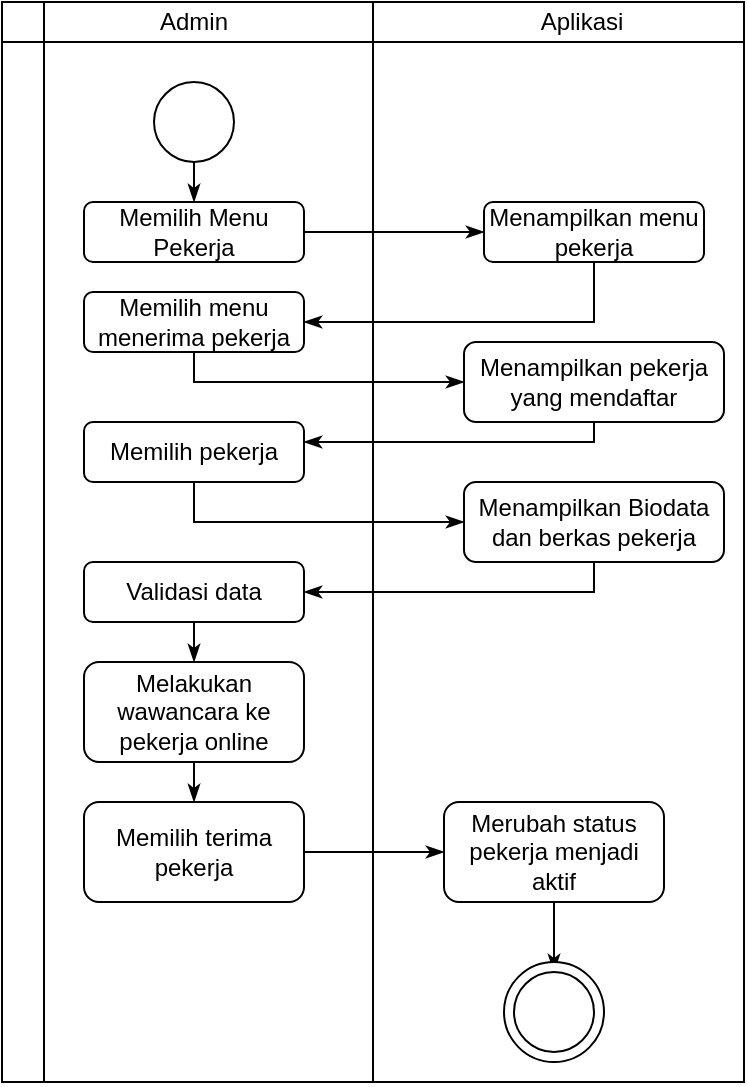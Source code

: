 <mxfile version="15.7.0" type="device" pages="5"><diagram id="MLiMgfm880Tlqy5ejieo" name="ADMINmenerimaPekerja"><mxGraphModel dx="868" dy="450" grid="1" gridSize="10" guides="1" tooltips="1" connect="1" arrows="1" fold="1" page="1" pageScale="1" pageWidth="827" pageHeight="1169" math="0" shadow="0"><root><mxCell id="0"/><mxCell id="1" parent="0"/><mxCell id="MFAeqo5GLtaGY6fpY-0F-1" value="" style="shape=internalStorage;whiteSpace=wrap;html=1;backgroundOutline=1;dx=21;dy=20;" vertex="1" parent="1"><mxGeometry x="149" y="90" width="371" height="540" as="geometry"/></mxCell><mxCell id="MFAeqo5GLtaGY6fpY-0F-2" value="" style="endArrow=none;html=1;rounded=0;entryX=0.5;entryY=0;entryDx=0;entryDy=0;exitX=0.5;exitY=1;exitDx=0;exitDy=0;" edge="1" parent="1" source="MFAeqo5GLtaGY6fpY-0F-1" target="MFAeqo5GLtaGY6fpY-0F-1"><mxGeometry width="50" height="50" relative="1" as="geometry"><mxPoint x="390" y="130" as="sourcePoint"/><mxPoint x="440" y="80" as="targetPoint"/></mxGeometry></mxCell><mxCell id="MFAeqo5GLtaGY6fpY-0F-3" value="Admin" style="text;html=1;strokeColor=none;fillColor=none;align=center;verticalAlign=middle;whiteSpace=wrap;rounded=0;" vertex="1" parent="1"><mxGeometry x="220" y="90" width="50" height="20" as="geometry"/></mxCell><mxCell id="MFAeqo5GLtaGY6fpY-0F-4" value="Aplikasi" style="text;html=1;strokeColor=none;fillColor=none;align=center;verticalAlign=middle;whiteSpace=wrap;rounded=0;" vertex="1" parent="1"><mxGeometry x="414" y="90" width="50" height="20" as="geometry"/></mxCell><mxCell id="MFAeqo5GLtaGY6fpY-0F-7" value="" style="rounded=0;orthogonalLoop=1;jettySize=auto;html=1;strokeColor=none;" edge="1" parent="1" source="MFAeqo5GLtaGY6fpY-0F-5" target="MFAeqo5GLtaGY6fpY-0F-6"><mxGeometry relative="1" as="geometry"/></mxCell><mxCell id="MFAeqo5GLtaGY6fpY-0F-8" value="" style="edgeStyle=none;orthogonalLoop=1;jettySize=auto;html=1;curved=1;endArrow=classicThin;endFill=1;" edge="1" parent="1" source="MFAeqo5GLtaGY6fpY-0F-5" target="MFAeqo5GLtaGY6fpY-0F-6"><mxGeometry relative="1" as="geometry"/></mxCell><mxCell id="MFAeqo5GLtaGY6fpY-0F-5" value="" style="ellipse;whiteSpace=wrap;html=1;aspect=fixed;" vertex="1" parent="1"><mxGeometry x="225" y="130" width="40" height="40" as="geometry"/></mxCell><mxCell id="MFAeqo5GLtaGY6fpY-0F-10" style="edgeStyle=none;curved=1;orthogonalLoop=1;jettySize=auto;html=1;endArrow=classicThin;endFill=1;" edge="1" parent="1" source="MFAeqo5GLtaGY6fpY-0F-6" target="MFAeqo5GLtaGY6fpY-0F-9"><mxGeometry relative="1" as="geometry"/></mxCell><mxCell id="MFAeqo5GLtaGY6fpY-0F-6" value="Memilih Menu Pekerja" style="rounded=1;whiteSpace=wrap;html=1;" vertex="1" parent="1"><mxGeometry x="190" y="190" width="110" height="30" as="geometry"/></mxCell><mxCell id="MFAeqo5GLtaGY6fpY-0F-16" value="" style="edgeStyle=elbowEdgeStyle;rounded=0;orthogonalLoop=1;jettySize=auto;html=1;endArrow=classicThin;endFill=1;entryX=1;entryY=0.5;entryDx=0;entryDy=0;" edge="1" parent="1" source="MFAeqo5GLtaGY6fpY-0F-9" target="MFAeqo5GLtaGY6fpY-0F-11"><mxGeometry relative="1" as="geometry"><Array as="points"><mxPoint x="445" y="240"/><mxPoint x="445" y="240"/><mxPoint x="445" y="250"/></Array></mxGeometry></mxCell><mxCell id="MFAeqo5GLtaGY6fpY-0F-9" value="Menampilkan menu pekerja" style="rounded=1;whiteSpace=wrap;html=1;" vertex="1" parent="1"><mxGeometry x="390" y="190" width="110" height="30" as="geometry"/></mxCell><mxCell id="MFAeqo5GLtaGY6fpY-0F-17" style="edgeStyle=elbowEdgeStyle;rounded=0;orthogonalLoop=1;jettySize=auto;html=1;entryX=0;entryY=0.5;entryDx=0;entryDy=0;endArrow=classicThin;endFill=1;" edge="1" parent="1" source="MFAeqo5GLtaGY6fpY-0F-11" target="MFAeqo5GLtaGY6fpY-0F-12"><mxGeometry relative="1" as="geometry"><Array as="points"><mxPoint x="245" y="285"/></Array></mxGeometry></mxCell><mxCell id="MFAeqo5GLtaGY6fpY-0F-11" value="Memilih menu menerima pekerja" style="rounded=1;whiteSpace=wrap;html=1;" vertex="1" parent="1"><mxGeometry x="190" y="235" width="110" height="30" as="geometry"/></mxCell><mxCell id="MFAeqo5GLtaGY6fpY-0F-20" style="edgeStyle=elbowEdgeStyle;rounded=0;orthogonalLoop=1;jettySize=auto;html=1;endArrow=classicThin;endFill=1;" edge="1" parent="1" source="MFAeqo5GLtaGY6fpY-0F-12" target="MFAeqo5GLtaGY6fpY-0F-18"><mxGeometry relative="1" as="geometry"><Array as="points"><mxPoint x="445" y="310"/></Array></mxGeometry></mxCell><mxCell id="MFAeqo5GLtaGY6fpY-0F-12" value="Menampilkan pekerja yang mendaftar" style="rounded=1;whiteSpace=wrap;html=1;" vertex="1" parent="1"><mxGeometry x="380" y="260" width="130" height="40" as="geometry"/></mxCell><mxCell id="MFAeqo5GLtaGY6fpY-0F-21" style="edgeStyle=elbowEdgeStyle;rounded=0;orthogonalLoop=1;jettySize=auto;html=1;entryX=0;entryY=0.5;entryDx=0;entryDy=0;endArrow=classicThin;endFill=1;" edge="1" parent="1" source="MFAeqo5GLtaGY6fpY-0F-18" target="MFAeqo5GLtaGY6fpY-0F-19"><mxGeometry relative="1" as="geometry"><Array as="points"><mxPoint x="245" y="345"/></Array></mxGeometry></mxCell><mxCell id="MFAeqo5GLtaGY6fpY-0F-18" value="Memilih pekerja" style="rounded=1;whiteSpace=wrap;html=1;" vertex="1" parent="1"><mxGeometry x="190" y="300" width="110" height="30" as="geometry"/></mxCell><mxCell id="MFAeqo5GLtaGY6fpY-0F-23" style="edgeStyle=elbowEdgeStyle;rounded=0;orthogonalLoop=1;jettySize=auto;html=1;entryX=1;entryY=0.5;entryDx=0;entryDy=0;endArrow=classicThin;endFill=1;" edge="1" parent="1" source="MFAeqo5GLtaGY6fpY-0F-19" target="MFAeqo5GLtaGY6fpY-0F-22"><mxGeometry relative="1" as="geometry"><Array as="points"><mxPoint x="445" y="385"/></Array></mxGeometry></mxCell><mxCell id="MFAeqo5GLtaGY6fpY-0F-19" value="Menampilkan Biodata dan berkas pekerja" style="rounded=1;whiteSpace=wrap;html=1;" vertex="1" parent="1"><mxGeometry x="380" y="330" width="130" height="40" as="geometry"/></mxCell><mxCell id="MFAeqo5GLtaGY6fpY-0F-25" style="edgeStyle=elbowEdgeStyle;rounded=0;orthogonalLoop=1;jettySize=auto;html=1;endArrow=classicThin;endFill=1;" edge="1" parent="1" source="MFAeqo5GLtaGY6fpY-0F-22" target="MFAeqo5GLtaGY6fpY-0F-24"><mxGeometry relative="1" as="geometry"/></mxCell><mxCell id="MFAeqo5GLtaGY6fpY-0F-22" value="Validasi data" style="rounded=1;whiteSpace=wrap;html=1;" vertex="1" parent="1"><mxGeometry x="190" y="370" width="110" height="30" as="geometry"/></mxCell><mxCell id="MFAeqo5GLtaGY6fpY-0F-28" value="" style="edgeStyle=elbowEdgeStyle;rounded=0;orthogonalLoop=1;jettySize=auto;html=1;endArrow=classicThin;endFill=1;" edge="1" parent="1" source="MFAeqo5GLtaGY6fpY-0F-24" target="MFAeqo5GLtaGY6fpY-0F-26"><mxGeometry relative="1" as="geometry"/></mxCell><mxCell id="MFAeqo5GLtaGY6fpY-0F-24" value="Melakukan wawancara ke pekerja online" style="rounded=1;whiteSpace=wrap;html=1;" vertex="1" parent="1"><mxGeometry x="190" y="420" width="110" height="50" as="geometry"/></mxCell><mxCell id="MFAeqo5GLtaGY6fpY-0F-30" style="edgeStyle=elbowEdgeStyle;rounded=0;orthogonalLoop=1;jettySize=auto;html=1;endArrow=classicThin;endFill=1;" edge="1" parent="1" source="MFAeqo5GLtaGY6fpY-0F-26" target="MFAeqo5GLtaGY6fpY-0F-29"><mxGeometry relative="1" as="geometry"/></mxCell><mxCell id="MFAeqo5GLtaGY6fpY-0F-26" value="Memilih terima pekerja" style="rounded=1;whiteSpace=wrap;html=1;" vertex="1" parent="1"><mxGeometry x="190" y="490" width="110" height="50" as="geometry"/></mxCell><mxCell id="MFAeqo5GLtaGY6fpY-0F-34" style="edgeStyle=elbowEdgeStyle;rounded=0;orthogonalLoop=1;jettySize=auto;html=1;endArrow=classicThin;endFill=1;" edge="1" parent="1" source="MFAeqo5GLtaGY6fpY-0F-29" target="MFAeqo5GLtaGY6fpY-0F-32"><mxGeometry relative="1" as="geometry"/></mxCell><mxCell id="MFAeqo5GLtaGY6fpY-0F-29" value="Merubah status pekerja menjadi aktif" style="rounded=1;whiteSpace=wrap;html=1;" vertex="1" parent="1"><mxGeometry x="370" y="490" width="110" height="50" as="geometry"/></mxCell><mxCell id="_48RZtLCWh1LndzckYGE-1" value="" style="group" vertex="1" connectable="0" parent="1"><mxGeometry x="400" y="570" width="50" height="50" as="geometry"/></mxCell><mxCell id="MFAeqo5GLtaGY6fpY-0F-33" value="" style="ellipse;whiteSpace=wrap;html=1;aspect=fixed;" vertex="1" parent="_48RZtLCWh1LndzckYGE-1"><mxGeometry width="50" height="50" as="geometry"/></mxCell><mxCell id="MFAeqo5GLtaGY6fpY-0F-32" value="" style="ellipse;whiteSpace=wrap;html=1;aspect=fixed;" vertex="1" parent="_48RZtLCWh1LndzckYGE-1"><mxGeometry x="5" y="5" width="40" height="40" as="geometry"/></mxCell></root></mxGraphModel></diagram><diagram id="rIVfaF2A8D2HPfKBbcVH" name="PEKERJAmenerimaPesanan"><mxGraphModel dx="868" dy="450" grid="1" gridSize="10" guides="1" tooltips="1" connect="1" arrows="1" fold="1" page="1" pageScale="1" pageWidth="827" pageHeight="1169" math="0" shadow="0"><root><mxCell id="IfE-lBjds5gnpS96DKfe-0"/><mxCell id="IfE-lBjds5gnpS96DKfe-1" parent="IfE-lBjds5gnpS96DKfe-0"/><mxCell id="j92RSQ_ZEB2Ti4NJvODQ-0" value="" style="shape=internalStorage;whiteSpace=wrap;html=1;backgroundOutline=1;" vertex="1" parent="IfE-lBjds5gnpS96DKfe-1"><mxGeometry x="150" y="150" width="480" height="860" as="geometry"/></mxCell><mxCell id="j92RSQ_ZEB2Ti4NJvODQ-1" value="" style="endArrow=none;html=1;rounded=0;entryX=0.5;entryY=0;entryDx=0;entryDy=0;exitX=0.5;exitY=1;exitDx=0;exitDy=0;" edge="1" parent="IfE-lBjds5gnpS96DKfe-1" source="j92RSQ_ZEB2Ti4NJvODQ-0" target="j92RSQ_ZEB2Ti4NJvODQ-0"><mxGeometry width="50" height="50" relative="1" as="geometry"><mxPoint x="389" y="690" as="sourcePoint"/><mxPoint x="350" y="220" as="targetPoint"/></mxGeometry></mxCell><mxCell id="j92RSQ_ZEB2Ti4NJvODQ-2" style="edgeStyle=elbowEdgeStyle;rounded=0;orthogonalLoop=1;jettySize=auto;html=1;entryX=0.5;entryY=0;entryDx=0;entryDy=0;endArrow=classicThin;endFill=1;" edge="1" parent="IfE-lBjds5gnpS96DKfe-1" source="j92RSQ_ZEB2Ti4NJvODQ-0" target="j92RSQ_ZEB2Ti4NJvODQ-0"><mxGeometry relative="1" as="geometry"/></mxCell><mxCell id="j92RSQ_ZEB2Ti4NJvODQ-3" value="Pekerja" style="text;html=1;strokeColor=none;fillColor=none;align=center;verticalAlign=middle;whiteSpace=wrap;rounded=0;" vertex="1" parent="IfE-lBjds5gnpS96DKfe-1"><mxGeometry x="240" y="140" width="70" height="40" as="geometry"/></mxCell><mxCell id="j92RSQ_ZEB2Ti4NJvODQ-4" value="Aplikasi" style="text;html=1;strokeColor=none;fillColor=none;align=center;verticalAlign=middle;whiteSpace=wrap;rounded=0;" vertex="1" parent="IfE-lBjds5gnpS96DKfe-1"><mxGeometry x="480" y="140" width="70" height="40" as="geometry"/></mxCell><mxCell id="j92RSQ_ZEB2Ti4NJvODQ-7" value="" style="edgeStyle=elbowEdgeStyle;rounded=0;orthogonalLoop=1;jettySize=auto;html=1;endArrow=classicThin;endFill=1;" edge="1" parent="IfE-lBjds5gnpS96DKfe-1" source="j92RSQ_ZEB2Ti4NJvODQ-5" target="j92RSQ_ZEB2Ti4NJvODQ-6"><mxGeometry relative="1" as="geometry"/></mxCell><mxCell id="j92RSQ_ZEB2Ti4NJvODQ-5" value="" style="ellipse;whiteSpace=wrap;html=1;aspect=fixed;" vertex="1" parent="IfE-lBjds5gnpS96DKfe-1"><mxGeometry x="250" y="190" width="50" height="50" as="geometry"/></mxCell><mxCell id="j92RSQ_ZEB2Ti4NJvODQ-9" style="edgeStyle=elbowEdgeStyle;rounded=0;orthogonalLoop=1;jettySize=auto;html=1;endArrow=classicThin;endFill=1;" edge="1" parent="IfE-lBjds5gnpS96DKfe-1" source="j92RSQ_ZEB2Ti4NJvODQ-6" target="j92RSQ_ZEB2Ti4NJvODQ-8"><mxGeometry relative="1" as="geometry"/></mxCell><mxCell id="j92RSQ_ZEB2Ti4NJvODQ-6" value="Login" style="rounded=1;whiteSpace=wrap;html=1;" vertex="1" parent="IfE-lBjds5gnpS96DKfe-1"><mxGeometry x="217.5" y="260" width="115" height="40" as="geometry"/></mxCell><mxCell id="j92RSQ_ZEB2Ti4NJvODQ-20" style="edgeStyle=elbowEdgeStyle;rounded=0;orthogonalLoop=1;jettySize=auto;html=1;entryX=1;entryY=0.25;entryDx=0;entryDy=0;endArrow=classicThin;endFill=1;" edge="1" parent="IfE-lBjds5gnpS96DKfe-1" source="j92RSQ_ZEB2Ti4NJvODQ-8" target="j92RSQ_ZEB2Ti4NJvODQ-10"><mxGeometry relative="1" as="geometry"><Array as="points"><mxPoint x="515" y="320"/></Array></mxGeometry></mxCell><mxCell id="j92RSQ_ZEB2Ti4NJvODQ-8" value="Halaman Utama Pekerja" style="rounded=1;whiteSpace=wrap;html=1;" vertex="1" parent="IfE-lBjds5gnpS96DKfe-1"><mxGeometry x="457.5" y="260" width="115" height="40" as="geometry"/></mxCell><mxCell id="j92RSQ_ZEB2Ti4NJvODQ-12" style="edgeStyle=elbowEdgeStyle;rounded=0;orthogonalLoop=1;jettySize=auto;html=1;endArrow=classicThin;endFill=1;" edge="1" parent="IfE-lBjds5gnpS96DKfe-1" source="j92RSQ_ZEB2Ti4NJvODQ-10" target="j92RSQ_ZEB2Ti4NJvODQ-11"><mxGeometry relative="1" as="geometry"><Array as="points"><mxPoint x="360" y="340"/></Array></mxGeometry></mxCell><mxCell id="j92RSQ_ZEB2Ti4NJvODQ-10" value="Memilih Menu Transaksi" style="rounded=1;whiteSpace=wrap;html=1;" vertex="1" parent="IfE-lBjds5gnpS96DKfe-1"><mxGeometry x="217.5" y="310" width="115" height="40" as="geometry"/></mxCell><mxCell id="j92RSQ_ZEB2Ti4NJvODQ-19" style="edgeStyle=elbowEdgeStyle;rounded=0;orthogonalLoop=1;jettySize=auto;html=1;entryX=1;entryY=0.25;entryDx=0;entryDy=0;endArrow=classicThin;endFill=1;" edge="1" parent="IfE-lBjds5gnpS96DKfe-1" source="j92RSQ_ZEB2Ti4NJvODQ-11" target="j92RSQ_ZEB2Ti4NJvODQ-13"><mxGeometry relative="1" as="geometry"><Array as="points"><mxPoint x="510" y="390"/><mxPoint x="510" y="380"/></Array></mxGeometry></mxCell><mxCell id="j92RSQ_ZEB2Ti4NJvODQ-11" value="Menampilkan Daftar menu transaksi" style="rounded=1;whiteSpace=wrap;html=1;" vertex="1" parent="IfE-lBjds5gnpS96DKfe-1"><mxGeometry x="452.75" y="330" width="115" height="40" as="geometry"/></mxCell><mxCell id="j92RSQ_ZEB2Ti4NJvODQ-21" style="edgeStyle=elbowEdgeStyle;rounded=0;orthogonalLoop=1;jettySize=auto;html=1;entryX=0;entryY=0;entryDx=0;entryDy=0;endArrow=classicThin;endFill=1;" edge="1" parent="IfE-lBjds5gnpS96DKfe-1" source="j92RSQ_ZEB2Ti4NJvODQ-13" target="j92RSQ_ZEB2Ti4NJvODQ-15"><mxGeometry relative="1" as="geometry"/></mxCell><mxCell id="j92RSQ_ZEB2Ti4NJvODQ-13" value="Memilih Menerima Pesanan" style="rounded=1;whiteSpace=wrap;html=1;" vertex="1" parent="IfE-lBjds5gnpS96DKfe-1"><mxGeometry x="217.5" y="370" width="115" height="40" as="geometry"/></mxCell><mxCell id="j92RSQ_ZEB2Ti4NJvODQ-22" style="edgeStyle=elbowEdgeStyle;rounded=0;orthogonalLoop=1;jettySize=auto;html=1;endArrow=classicThin;endFill=1;" edge="1" parent="IfE-lBjds5gnpS96DKfe-1" source="j92RSQ_ZEB2Ti4NJvODQ-15" target="j92RSQ_ZEB2Ti4NJvODQ-17"><mxGeometry relative="1" as="geometry"><Array as="points"><mxPoint x="500" y="440"/><mxPoint x="370" y="440"/></Array></mxGeometry></mxCell><mxCell id="j92RSQ_ZEB2Ti4NJvODQ-15" value="Memberikan alamat dan jumlah gaji yang didapat" style="rounded=1;whiteSpace=wrap;html=1;" vertex="1" parent="IfE-lBjds5gnpS96DKfe-1"><mxGeometry x="452.75" y="390" width="115" height="40" as="geometry"/></mxCell><mxCell id="j92RSQ_ZEB2Ti4NJvODQ-23" style="edgeStyle=elbowEdgeStyle;rounded=0;orthogonalLoop=1;jettySize=auto;html=1;entryX=0;entryY=0;entryDx=0;entryDy=0;endArrow=classicThin;endFill=1;" edge="1" parent="IfE-lBjds5gnpS96DKfe-1" source="j92RSQ_ZEB2Ti4NJvODQ-17" target="j92RSQ_ZEB2Ti4NJvODQ-18"><mxGeometry relative="1" as="geometry"/></mxCell><mxCell id="j92RSQ_ZEB2Ti4NJvODQ-17" value="Konfrimasi menerima" style="rounded=1;whiteSpace=wrap;html=1;" vertex="1" parent="IfE-lBjds5gnpS96DKfe-1"><mxGeometry x="217.5" y="430" width="115" height="40" as="geometry"/></mxCell><mxCell id="j92RSQ_ZEB2Ti4NJvODQ-26" style="edgeStyle=elbowEdgeStyle;rounded=0;orthogonalLoop=1;jettySize=auto;html=1;entryX=1;entryY=0;entryDx=0;entryDy=0;endArrow=classicThin;endFill=1;" edge="1" parent="IfE-lBjds5gnpS96DKfe-1" source="j92RSQ_ZEB2Ti4NJvODQ-18" target="j92RSQ_ZEB2Ti4NJvODQ-25"><mxGeometry relative="1" as="geometry"><Array as="points"><mxPoint x="510" y="520"/></Array></mxGeometry></mxCell><mxCell id="j92RSQ_ZEB2Ti4NJvODQ-18" value="Memberikan pdf yang nanti akan jadi bukti kalau sudah mengerjakan pekerjaannya" style="rounded=1;whiteSpace=wrap;html=1;" vertex="1" parent="IfE-lBjds5gnpS96DKfe-1"><mxGeometry x="414" y="450" width="192.5" height="50" as="geometry"/></mxCell><mxCell id="j92RSQ_ZEB2Ti4NJvODQ-29" style="edgeStyle=elbowEdgeStyle;rounded=0;orthogonalLoop=1;jettySize=auto;html=1;endArrow=classicThin;endFill=1;" edge="1" parent="IfE-lBjds5gnpS96DKfe-1" source="j92RSQ_ZEB2Ti4NJvODQ-25" target="j92RSQ_ZEB2Ti4NJvODQ-27"><mxGeometry relative="1" as="geometry"/></mxCell><mxCell id="j92RSQ_ZEB2Ti4NJvODQ-25" value="Mendowload file dan print" style="rounded=1;whiteSpace=wrap;html=1;" vertex="1" parent="IfE-lBjds5gnpS96DKfe-1"><mxGeometry x="217.5" y="510" width="115" height="40" as="geometry"/></mxCell><mxCell id="j92RSQ_ZEB2Ti4NJvODQ-31" style="edgeStyle=elbowEdgeStyle;rounded=0;orthogonalLoop=1;jettySize=auto;html=1;endArrow=classicThin;endFill=1;" edge="1" parent="IfE-lBjds5gnpS96DKfe-1" source="j92RSQ_ZEB2Ti4NJvODQ-27" target="j92RSQ_ZEB2Ti4NJvODQ-30"><mxGeometry relative="1" as="geometry"/></mxCell><mxCell id="j92RSQ_ZEB2Ti4NJvODQ-27" value="Melakukan pembersiah di rumah user" style="rounded=1;whiteSpace=wrap;html=1;" vertex="1" parent="IfE-lBjds5gnpS96DKfe-1"><mxGeometry x="217.5" y="564.5" width="122.5" height="45.5" as="geometry"/></mxCell><mxCell id="j92RSQ_ZEB2Ti4NJvODQ-33" style="edgeStyle=elbowEdgeStyle;rounded=0;orthogonalLoop=1;jettySize=auto;html=1;endArrow=classicThin;endFill=1;" edge="1" parent="IfE-lBjds5gnpS96DKfe-1" source="j92RSQ_ZEB2Ti4NJvODQ-30" target="j92RSQ_ZEB2Ti4NJvODQ-32"><mxGeometry relative="1" as="geometry"/></mxCell><mxCell id="j92RSQ_ZEB2Ti4NJvODQ-30" value="Foto pdf tadi dan beri tanda tangan user, lalu foto dengan user" style="rounded=1;whiteSpace=wrap;html=1;" vertex="1" parent="IfE-lBjds5gnpS96DKfe-1"><mxGeometry x="213.75" y="620" width="122.5" height="60" as="geometry"/></mxCell><mxCell id="c2vToZmxfal6tIl61FQB-8" style="edgeStyle=elbowEdgeStyle;rounded=0;orthogonalLoop=1;jettySize=auto;html=1;entryX=0;entryY=0.5;entryDx=0;entryDy=0;endArrow=classicThin;endFill=1;" edge="1" parent="IfE-lBjds5gnpS96DKfe-1" source="j92RSQ_ZEB2Ti4NJvODQ-32" target="j92RSQ_ZEB2Ti4NJvODQ-34"><mxGeometry relative="1" as="geometry"/></mxCell><mxCell id="j92RSQ_ZEB2Ti4NJvODQ-32" value="Kirim berkas tadi di menu my job" style="rounded=1;whiteSpace=wrap;html=1;" vertex="1" parent="IfE-lBjds5gnpS96DKfe-1"><mxGeometry x="213.75" y="690" width="122.5" height="60" as="geometry"/></mxCell><mxCell id="c2vToZmxfal6tIl61FQB-5" style="edgeStyle=elbowEdgeStyle;rounded=0;orthogonalLoop=1;jettySize=auto;html=1;entryX=0.5;entryY=0;entryDx=0;entryDy=0;endArrow=classicThin;endFill=1;" edge="1" parent="IfE-lBjds5gnpS96DKfe-1" source="j92RSQ_ZEB2Ti4NJvODQ-34" target="j92RSQ_ZEB2Ti4NJvODQ-35"><mxGeometry relative="1" as="geometry"/></mxCell><mxCell id="j92RSQ_ZEB2Ti4NJvODQ-34" value="Menunggu konfirmasi user dari web" style="rounded=1;whiteSpace=wrap;html=1;" vertex="1" parent="IfE-lBjds5gnpS96DKfe-1"><mxGeometry x="460" y="695" width="112.5" height="50" as="geometry"/></mxCell><mxCell id="c2vToZmxfal6tIl61FQB-7" style="edgeStyle=elbowEdgeStyle;rounded=0;orthogonalLoop=1;jettySize=auto;html=1;entryX=0.5;entryY=0;entryDx=0;entryDy=0;endArrow=classicThin;endFill=1;" edge="1" parent="IfE-lBjds5gnpS96DKfe-1" source="j92RSQ_ZEB2Ti4NJvODQ-35" target="j92RSQ_ZEB2Ti4NJvODQ-36"><mxGeometry relative="1" as="geometry"/></mxCell><mxCell id="j92RSQ_ZEB2Ti4NJvODQ-35" value="Menunggu konfirmasi dari admin" style="rounded=1;whiteSpace=wrap;html=1;" vertex="1" parent="IfE-lBjds5gnpS96DKfe-1"><mxGeometry x="458.75" y="770" width="112.5" height="50" as="geometry"/></mxCell><mxCell id="c2vToZmxfal6tIl61FQB-4" style="edgeStyle=elbowEdgeStyle;rounded=0;orthogonalLoop=1;jettySize=auto;html=1;endArrow=classicThin;endFill=1;" edge="1" parent="IfE-lBjds5gnpS96DKfe-1" source="j92RSQ_ZEB2Ti4NJvODQ-36"><mxGeometry relative="1" as="geometry"><mxPoint x="515" y="920.0" as="targetPoint"/></mxGeometry></mxCell><mxCell id="j92RSQ_ZEB2Ti4NJvODQ-36" value="Transaksi sukses, gaji masuk ke saldo pekerja" style="rounded=1;whiteSpace=wrap;html=1;" vertex="1" parent="IfE-lBjds5gnpS96DKfe-1"><mxGeometry x="458.75" y="840" width="112.5" height="50" as="geometry"/></mxCell><mxCell id="c2vToZmxfal6tIl61FQB-0" value="" style="group" vertex="1" connectable="0" parent="IfE-lBjds5gnpS96DKfe-1"><mxGeometry x="490" y="920" width="50" height="50" as="geometry"/></mxCell><mxCell id="c2vToZmxfal6tIl61FQB-1" value="" style="ellipse;whiteSpace=wrap;html=1;aspect=fixed;" vertex="1" parent="c2vToZmxfal6tIl61FQB-0"><mxGeometry width="50" height="50" as="geometry"/></mxCell><mxCell id="c2vToZmxfal6tIl61FQB-2" value="" style="ellipse;whiteSpace=wrap;html=1;aspect=fixed;" vertex="1" parent="c2vToZmxfal6tIl61FQB-0"><mxGeometry x="5" y="5" width="40" height="40" as="geometry"/></mxCell></root></mxGraphModel></diagram><diagram id="1QYu6Iq-gSfpHkid9v3B" name="PEKERJAdaftar"><mxGraphModel dx="868" dy="450" grid="1" gridSize="10" guides="1" tooltips="1" connect="1" arrows="1" fold="1" page="1" pageScale="1" pageWidth="827" pageHeight="1169" math="0" shadow="0"><root><mxCell id="XIbBqwtAS3AYi_b76YFu-0"/><mxCell id="XIbBqwtAS3AYi_b76YFu-1" parent="XIbBqwtAS3AYi_b76YFu-0"/><mxCell id="XIbBqwtAS3AYi_b76YFu-2" value="" style="shape=internalStorage;whiteSpace=wrap;html=1;backgroundOutline=1;" vertex="1" parent="XIbBqwtAS3AYi_b76YFu-1"><mxGeometry x="150" y="30" width="410" height="630" as="geometry"/></mxCell><mxCell id="x4oJGm1iYPQ5n-_Mw74k-0" value="" style="endArrow=none;html=1;rounded=0;entryX=0.5;entryY=0;entryDx=0;entryDy=0;exitX=0.5;exitY=1;exitDx=0;exitDy=0;" edge="1" parent="XIbBqwtAS3AYi_b76YFu-1" source="XIbBqwtAS3AYi_b76YFu-2" target="XIbBqwtAS3AYi_b76YFu-2"><mxGeometry width="50" height="50" relative="1" as="geometry"><mxPoint x="390" y="360" as="sourcePoint"/><mxPoint x="440" y="310" as="targetPoint"/></mxGeometry></mxCell><mxCell id="x4oJGm1iYPQ5n-_Mw74k-1" value="Pekerja" style="text;html=1;strokeColor=none;fillColor=none;align=center;verticalAlign=middle;whiteSpace=wrap;rounded=0;" vertex="1" parent="XIbBqwtAS3AYi_b76YFu-1"><mxGeometry x="220" y="30" width="60" height="20" as="geometry"/></mxCell><mxCell id="x4oJGm1iYPQ5n-_Mw74k-2" value="Aplikasi" style="text;html=1;strokeColor=none;fillColor=none;align=center;verticalAlign=middle;whiteSpace=wrap;rounded=0;" vertex="1" parent="XIbBqwtAS3AYi_b76YFu-1"><mxGeometry x="420" y="30" width="60" height="20" as="geometry"/></mxCell><mxCell id="x4oJGm1iYPQ5n-_Mw74k-3" value="" style="swimlane;startSize=0;" vertex="1" parent="XIbBqwtAS3AYi_b76YFu-1"><mxGeometry x="560" y="30" width="170" height="630" as="geometry"/></mxCell><mxCell id="x4oJGm1iYPQ5n-_Mw74k-4" value="" style="swimlane;startSize=0;" vertex="1" parent="x4oJGm1iYPQ5n-_Mw74k-3"><mxGeometry width="170" height="630" as="geometry"/></mxCell><mxCell id="x4oJGm1iYPQ5n-_Mw74k-5" value="" style="rounded=0;whiteSpace=wrap;html=1;" vertex="1" parent="x4oJGm1iYPQ5n-_Mw74k-4"><mxGeometry width="170" height="20" as="geometry"/></mxCell><mxCell id="x4oJGm1iYPQ5n-_Mw74k-6" value="Admin" style="text;html=1;strokeColor=none;fillColor=none;align=center;verticalAlign=middle;whiteSpace=wrap;rounded=0;" vertex="1" parent="x4oJGm1iYPQ5n-_Mw74k-4"><mxGeometry x="55" width="60" height="20" as="geometry"/></mxCell><mxCell id="PJ6uBf3RTQUr1zgfh0N4-18" style="edgeStyle=elbowEdgeStyle;rounded=0;orthogonalLoop=1;jettySize=auto;html=1;endArrow=classicThin;endFill=1;" edge="1" parent="x4oJGm1iYPQ5n-_Mw74k-4" source="PJ6uBf3RTQUr1zgfh0N4-13" target="PJ6uBf3RTQUr1zgfh0N4-17"><mxGeometry relative="1" as="geometry"/></mxCell><mxCell id="PJ6uBf3RTQUr1zgfh0N4-13" value="Validasi Data" style="rounded=1;whiteSpace=wrap;html=1;" vertex="1" parent="x4oJGm1iYPQ5n-_Mw74k-4"><mxGeometry x="30" y="250" width="110" height="50" as="geometry"/></mxCell><mxCell id="PJ6uBf3RTQUr1zgfh0N4-17" value="Menghubungi pekerja" style="rounded=1;whiteSpace=wrap;html=1;" vertex="1" parent="x4oJGm1iYPQ5n-_Mw74k-4"><mxGeometry x="30" y="310" width="110" height="50" as="geometry"/></mxCell><mxCell id="PJ6uBf3RTQUr1zgfh0N4-19" value="Konfirmasi Diterima" style="rounded=1;whiteSpace=wrap;html=1;" vertex="1" parent="x4oJGm1iYPQ5n-_Mw74k-4"><mxGeometry x="30" y="420" width="110" height="50" as="geometry"/></mxCell><mxCell id="uFILyuAshcgmLpN5aWwr-7" style="edgeStyle=elbowEdgeStyle;rounded=0;orthogonalLoop=1;jettySize=auto;html=1;endArrow=classicThin;endFill=1;" edge="1" parent="XIbBqwtAS3AYi_b76YFu-1" source="PJ6uBf3RTQUr1zgfh0N4-0" target="PJ6uBf3RTQUr1zgfh0N4-2"><mxGeometry relative="1" as="geometry"/></mxCell><mxCell id="PJ6uBf3RTQUr1zgfh0N4-0" value="" style="ellipse;whiteSpace=wrap;html=1;aspect=fixed;" vertex="1" parent="XIbBqwtAS3AYi_b76YFu-1"><mxGeometry x="230" y="70" width="50" height="50" as="geometry"/></mxCell><mxCell id="PJ6uBf3RTQUr1zgfh0N4-6" style="edgeStyle=elbowEdgeStyle;rounded=0;orthogonalLoop=1;jettySize=auto;html=1;endArrow=classicThin;endFill=1;" edge="1" parent="XIbBqwtAS3AYi_b76YFu-1" source="PJ6uBf3RTQUr1zgfh0N4-2" target="PJ6uBf3RTQUr1zgfh0N4-3"><mxGeometry relative="1" as="geometry"/></mxCell><mxCell id="PJ6uBf3RTQUr1zgfh0N4-2" value="Membuka aplikasi web" style="rounded=1;whiteSpace=wrap;html=1;" vertex="1" parent="XIbBqwtAS3AYi_b76YFu-1"><mxGeometry x="200" y="140" width="120" height="40" as="geometry"/></mxCell><mxCell id="PJ6uBf3RTQUr1zgfh0N4-7" style="edgeStyle=elbowEdgeStyle;rounded=0;orthogonalLoop=1;jettySize=auto;html=1;entryX=1;entryY=0.25;entryDx=0;entryDy=0;endArrow=classicThin;endFill=1;" edge="1" parent="XIbBqwtAS3AYi_b76YFu-1" source="PJ6uBf3RTQUr1zgfh0N4-3" target="PJ6uBf3RTQUr1zgfh0N4-4"><mxGeometry relative="1" as="geometry"><Array as="points"><mxPoint x="450" y="200"/></Array></mxGeometry></mxCell><mxCell id="PJ6uBf3RTQUr1zgfh0N4-3" value="Menampilkan halaman utama" style="rounded=1;whiteSpace=wrap;html=1;" vertex="1" parent="XIbBqwtAS3AYi_b76YFu-1"><mxGeometry x="390" y="140" width="120" height="40" as="geometry"/></mxCell><mxCell id="PJ6uBf3RTQUr1zgfh0N4-8" style="edgeStyle=elbowEdgeStyle;rounded=0;orthogonalLoop=1;jettySize=auto;html=1;entryX=0;entryY=0.25;entryDx=0;entryDy=0;endArrow=classicThin;endFill=1;" edge="1" parent="XIbBqwtAS3AYi_b76YFu-1" source="PJ6uBf3RTQUr1zgfh0N4-4" target="PJ6uBf3RTQUr1zgfh0N4-5"><mxGeometry relative="1" as="geometry"><Array as="points"><mxPoint x="353" y="220"/></Array></mxGeometry></mxCell><mxCell id="PJ6uBf3RTQUr1zgfh0N4-4" value="pilih to be an employe" style="rounded=1;whiteSpace=wrap;html=1;" vertex="1" parent="XIbBqwtAS3AYi_b76YFu-1"><mxGeometry x="200" y="190" width="110" height="40" as="geometry"/></mxCell><mxCell id="PJ6uBf3RTQUr1zgfh0N4-10" style="edgeStyle=elbowEdgeStyle;rounded=0;orthogonalLoop=1;jettySize=auto;html=1;entryX=1;entryY=0.25;entryDx=0;entryDy=0;endArrow=classicThin;endFill=1;" edge="1" parent="XIbBqwtAS3AYi_b76YFu-1" source="PJ6uBf3RTQUr1zgfh0N4-5" target="PJ6uBf3RTQUr1zgfh0N4-9"><mxGeometry relative="1" as="geometry"><Array as="points"><mxPoint x="450" y="250"/></Array></mxGeometry></mxCell><mxCell id="PJ6uBf3RTQUr1zgfh0N4-5" value="Menampilkan from register pekerja" style="rounded=1;whiteSpace=wrap;html=1;" vertex="1" parent="XIbBqwtAS3AYi_b76YFu-1"><mxGeometry x="395" y="210" width="110" height="40" as="geometry"/></mxCell><mxCell id="PJ6uBf3RTQUr1zgfh0N4-12" style="edgeStyle=elbowEdgeStyle;rounded=0;orthogonalLoop=1;jettySize=auto;html=1;entryX=0;entryY=0.25;entryDx=0;entryDy=0;endArrow=classicThin;endFill=1;" edge="1" parent="XIbBqwtAS3AYi_b76YFu-1" source="PJ6uBf3RTQUr1zgfh0N4-9" target="PJ6uBf3RTQUr1zgfh0N4-11"><mxGeometry relative="1" as="geometry"><Array as="points"><mxPoint x="330" y="293"/></Array></mxGeometry></mxCell><mxCell id="PJ6uBf3RTQUr1zgfh0N4-9" value="Mengisi form data diri yang ada pada form" style="rounded=1;whiteSpace=wrap;html=1;" vertex="1" parent="XIbBqwtAS3AYi_b76YFu-1"><mxGeometry x="200" y="250" width="110" height="50" as="geometry"/></mxCell><mxCell id="PJ6uBf3RTQUr1zgfh0N4-14" style="edgeStyle=elbowEdgeStyle;rounded=0;orthogonalLoop=1;jettySize=auto;html=1;entryX=0;entryY=0.5;entryDx=0;entryDy=0;endArrow=classicThin;endFill=1;" edge="1" parent="XIbBqwtAS3AYi_b76YFu-1" source="PJ6uBf3RTQUr1zgfh0N4-11" target="PJ6uBf3RTQUr1zgfh0N4-13"><mxGeometry relative="1" as="geometry"/></mxCell><mxCell id="PJ6uBf3RTQUr1zgfh0N4-11" value="Menggu konfirmasi admin" style="rounded=1;whiteSpace=wrap;html=1;" vertex="1" parent="XIbBqwtAS3AYi_b76YFu-1"><mxGeometry x="395" y="280" width="110" height="50" as="geometry"/></mxCell><mxCell id="uFILyuAshcgmLpN5aWwr-11" style="edgeStyle=elbowEdgeStyle;rounded=0;orthogonalLoop=1;jettySize=auto;html=1;entryX=0.5;entryY=0;entryDx=0;entryDy=0;endArrow=classicThin;endFill=1;" edge="1" parent="XIbBqwtAS3AYi_b76YFu-1" source="PJ6uBf3RTQUr1zgfh0N4-15" target="uFILyuAshcgmLpN5aWwr-8"><mxGeometry relative="1" as="geometry"/></mxCell><mxCell id="PJ6uBf3RTQUr1zgfh0N4-15" value="Melakukan wawancara , validasi data dan perjanjian kontrak" style="rounded=1;whiteSpace=wrap;html=1;" vertex="1" parent="XIbBqwtAS3AYi_b76YFu-1"><mxGeometry x="205" y="380" width="115" height="60" as="geometry"/></mxCell><mxCell id="PJ6uBf3RTQUr1zgfh0N4-16" style="edgeStyle=elbowEdgeStyle;rounded=0;orthogonalLoop=1;jettySize=auto;html=1;entryX=1;entryY=0.25;entryDx=0;entryDy=0;endArrow=classicThin;endFill=1;exitX=0.5;exitY=1;exitDx=0;exitDy=0;" edge="1" parent="XIbBqwtAS3AYi_b76YFu-1" source="PJ6uBf3RTQUr1zgfh0N4-17" target="PJ6uBf3RTQUr1zgfh0N4-15"><mxGeometry relative="1" as="geometry"><Array as="points"><mxPoint x="645" y="350"/></Array></mxGeometry></mxCell><mxCell id="uFILyuAshcgmLpN5aWwr-3" style="edgeStyle=elbowEdgeStyle;rounded=0;orthogonalLoop=1;jettySize=auto;html=1;entryX=0.5;entryY=0;entryDx=0;entryDy=0;endArrow=classicThin;endFill=1;" edge="1" parent="XIbBqwtAS3AYi_b76YFu-1" source="PJ6uBf3RTQUr1zgfh0N4-22" target="uFILyuAshcgmLpN5aWwr-1"><mxGeometry relative="1" as="geometry"/></mxCell><mxCell id="PJ6uBf3RTQUr1zgfh0N4-22" value="Merubah status akun menjadi pekerja/aktif" style="rounded=1;whiteSpace=wrap;html=1;" vertex="1" parent="XIbBqwtAS3AYi_b76YFu-1"><mxGeometry x="400" y="510" width="110" height="50" as="geometry"/></mxCell><mxCell id="PJ6uBf3RTQUr1zgfh0N4-23" style="edgeStyle=elbowEdgeStyle;rounded=0;orthogonalLoop=1;jettySize=auto;html=1;entryX=1;entryY=0.25;entryDx=0;entryDy=0;endArrow=classicThin;endFill=1;" edge="1" parent="XIbBqwtAS3AYi_b76YFu-1" source="PJ6uBf3RTQUr1zgfh0N4-19" target="PJ6uBf3RTQUr1zgfh0N4-22"><mxGeometry relative="1" as="geometry"><Array as="points"><mxPoint x="645" y="500"/><mxPoint x="570" y="515"/><mxPoint x="645" y="480"/></Array></mxGeometry></mxCell><mxCell id="uFILyuAshcgmLpN5aWwr-0" value="" style="group" vertex="1" connectable="0" parent="XIbBqwtAS3AYi_b76YFu-1"><mxGeometry x="430" y="600" width="50" height="50" as="geometry"/></mxCell><mxCell id="uFILyuAshcgmLpN5aWwr-1" value="" style="ellipse;whiteSpace=wrap;html=1;aspect=fixed;" vertex="1" parent="uFILyuAshcgmLpN5aWwr-0"><mxGeometry width="50" height="50" as="geometry"/></mxCell><mxCell id="uFILyuAshcgmLpN5aWwr-2" value="" style="ellipse;whiteSpace=wrap;html=1;aspect=fixed;" vertex="1" parent="uFILyuAshcgmLpN5aWwr-0"><mxGeometry x="5" y="5" width="40" height="40" as="geometry"/></mxCell><mxCell id="uFILyuAshcgmLpN5aWwr-9" style="edgeStyle=elbowEdgeStyle;rounded=0;orthogonalLoop=1;jettySize=auto;html=1;endArrow=classicThin;endFill=1;" edge="1" parent="XIbBqwtAS3AYi_b76YFu-1" source="uFILyuAshcgmLpN5aWwr-8" target="PJ6uBf3RTQUr1zgfh0N4-19"><mxGeometry relative="1" as="geometry"><Array as="points"><mxPoint x="330" y="475"/></Array></mxGeometry></mxCell><mxCell id="uFILyuAshcgmLpN5aWwr-8" value="Mengirim berkas perjanjian kontrak yang sudah ditandatangain" style="rounded=1;whiteSpace=wrap;html=1;" vertex="1" parent="XIbBqwtAS3AYi_b76YFu-1"><mxGeometry x="205" y="460" width="115" height="60" as="geometry"/></mxCell><mxCell id="uFILyuAshcgmLpN5aWwr-10" style="edgeStyle=elbowEdgeStyle;rounded=0;orthogonalLoop=1;jettySize=auto;html=1;entryX=0.5;entryY=1;entryDx=0;entryDy=0;endArrow=classicThin;endFill=1;" edge="1" parent="XIbBqwtAS3AYi_b76YFu-1" source="PJ6uBf3RTQUr1zgfh0N4-15" target="PJ6uBf3RTQUr1zgfh0N4-15"><mxGeometry relative="1" as="geometry"/></mxCell></root></mxGraphModel></diagram><diagram id="BbaJKDNDWn78PuwR9WZ5" name="USERmemesan"><mxGraphModel dx="723" dy="375" grid="1" gridSize="10" guides="1" tooltips="1" connect="1" arrows="1" fold="1" page="1" pageScale="1" pageWidth="827" pageHeight="1169" math="0" shadow="0"><root><mxCell id="erdZDA5OJjJq9DMRjK2t-0"/><mxCell id="erdZDA5OJjJq9DMRjK2t-1" parent="erdZDA5OJjJq9DMRjK2t-0"/><mxCell id="erdZDA5OJjJq9DMRjK2t-2" value="" style="shape=internalStorage;whiteSpace=wrap;html=1;backgroundOutline=1;" vertex="1" parent="erdZDA5OJjJq9DMRjK2t-1"><mxGeometry x="169" y="50" width="491" height="910" as="geometry"/></mxCell><mxCell id="erdZDA5OJjJq9DMRjK2t-3" value="" style="endArrow=none;html=1;rounded=0;entryX=0.5;entryY=0;entryDx=0;entryDy=0;exitX=0.5;exitY=1;exitDx=0;exitDy=0;" edge="1" parent="erdZDA5OJjJq9DMRjK2t-1" source="erdZDA5OJjJq9DMRjK2t-2" target="erdZDA5OJjJq9DMRjK2t-2"><mxGeometry width="50" height="50" relative="1" as="geometry"><mxPoint x="380" y="280" as="sourcePoint"/><mxPoint x="430" y="230" as="targetPoint"/></mxGeometry></mxCell><mxCell id="erdZDA5OJjJq9DMRjK2t-4" value="User" style="text;html=1;strokeColor=none;fillColor=none;align=center;verticalAlign=middle;whiteSpace=wrap;rounded=0;" vertex="1" parent="erdZDA5OJjJq9DMRjK2t-1"><mxGeometry x="260" y="50" width="50" height="20" as="geometry"/></mxCell><mxCell id="erdZDA5OJjJq9DMRjK2t-5" value="Aplikasi" style="text;html=1;strokeColor=none;fillColor=none;align=center;verticalAlign=middle;whiteSpace=wrap;rounded=0;" vertex="1" parent="erdZDA5OJjJq9DMRjK2t-1"><mxGeometry x="510" y="50" width="50" height="20" as="geometry"/></mxCell><mxCell id="Of42bfwYeR-gb136qOiG-43" style="edgeStyle=elbowEdgeStyle;rounded=0;orthogonalLoop=1;jettySize=auto;html=1;endArrow=classicThin;endFill=1;" edge="1" parent="erdZDA5OJjJq9DMRjK2t-1" source="DY232OcSpz6vcRq19rVh-0" target="Of42bfwYeR-gb136qOiG-3"><mxGeometry relative="1" as="geometry"/></mxCell><mxCell id="DY232OcSpz6vcRq19rVh-0" value="" style="ellipse;whiteSpace=wrap;html=1;aspect=fixed;" vertex="1" parent="erdZDA5OJjJq9DMRjK2t-1"><mxGeometry x="260" y="80" width="50" height="50" as="geometry"/></mxCell><mxCell id="Of42bfwYeR-gb136qOiG-0" value="" style="group;container=1;" vertex="1" connectable="0" parent="erdZDA5OJjJq9DMRjK2t-1"><mxGeometry x="520" y="880" width="50" height="50" as="geometry"/></mxCell><mxCell id="Of42bfwYeR-gb136qOiG-1" value="" style="ellipse;whiteSpace=wrap;html=1;aspect=fixed;" vertex="1" parent="Of42bfwYeR-gb136qOiG-0"><mxGeometry width="50" height="50" as="geometry"/></mxCell><mxCell id="Of42bfwYeR-gb136qOiG-2" value="" style="ellipse;whiteSpace=wrap;html=1;aspect=fixed;" vertex="1" parent="Of42bfwYeR-gb136qOiG-0"><mxGeometry x="5" y="5" width="40" height="40" as="geometry"/></mxCell><mxCell id="Of42bfwYeR-gb136qOiG-7" style="edgeStyle=elbowEdgeStyle;rounded=0;orthogonalLoop=1;jettySize=auto;html=1;entryX=0;entryY=0.5;entryDx=0;entryDy=0;endArrow=classicThin;endFill=1;" edge="1" parent="erdZDA5OJjJq9DMRjK2t-1" source="Of42bfwYeR-gb136qOiG-3" target="Of42bfwYeR-gb136qOiG-4"><mxGeometry relative="1" as="geometry"/></mxCell><mxCell id="Of42bfwYeR-gb136qOiG-3" value="Login" style="rounded=1;whiteSpace=wrap;html=1;" vertex="1" parent="erdZDA5OJjJq9DMRjK2t-1"><mxGeometry x="222.5" y="150" width="125" height="40" as="geometry"/></mxCell><mxCell id="Of42bfwYeR-gb136qOiG-6" style="edgeStyle=elbowEdgeStyle;rounded=0;orthogonalLoop=1;jettySize=auto;html=1;entryX=1;entryY=0.25;entryDx=0;entryDy=0;endArrow=classicThin;endFill=1;" edge="1" parent="erdZDA5OJjJq9DMRjK2t-1" source="Of42bfwYeR-gb136qOiG-4" target="Of42bfwYeR-gb136qOiG-5"><mxGeometry relative="1" as="geometry"><Array as="points"><mxPoint x="535" y="210"/></Array></mxGeometry></mxCell><mxCell id="Of42bfwYeR-gb136qOiG-4" value="Halaman Utama User" style="rounded=1;whiteSpace=wrap;html=1;" vertex="1" parent="erdZDA5OJjJq9DMRjK2t-1"><mxGeometry x="472.5" y="150" width="125" height="40" as="geometry"/></mxCell><mxCell id="Of42bfwYeR-gb136qOiG-9" style="edgeStyle=elbowEdgeStyle;rounded=0;orthogonalLoop=1;jettySize=auto;html=1;entryX=0;entryY=0.25;entryDx=0;entryDy=0;endArrow=classicThin;endFill=1;" edge="1" parent="erdZDA5OJjJq9DMRjK2t-1" source="Of42bfwYeR-gb136qOiG-5" target="Of42bfwYeR-gb136qOiG-8"><mxGeometry relative="1" as="geometry"><Array as="points"><mxPoint x="430" y="230"/><mxPoint x="380" y="230"/></Array></mxGeometry></mxCell><mxCell id="Of42bfwYeR-gb136qOiG-5" value="Pilih menu order" style="rounded=1;whiteSpace=wrap;html=1;" vertex="1" parent="erdZDA5OJjJq9DMRjK2t-1"><mxGeometry x="222.5" y="200" width="125" height="40" as="geometry"/></mxCell><mxCell id="Of42bfwYeR-gb136qOiG-13" style="edgeStyle=elbowEdgeStyle;rounded=0;orthogonalLoop=1;jettySize=auto;html=1;entryX=1;entryY=0.25;entryDx=0;entryDy=0;endArrow=classicThin;endFill=1;" edge="1" parent="erdZDA5OJjJq9DMRjK2t-1" source="Of42bfwYeR-gb136qOiG-8" target="Of42bfwYeR-gb136qOiG-10"><mxGeometry relative="1" as="geometry"><Array as="points"><mxPoint x="543" y="270"/></Array></mxGeometry></mxCell><mxCell id="Of42bfwYeR-gb136qOiG-8" value="Menampilkan from pilihan paket, form alamat, waktu." style="rounded=1;whiteSpace=wrap;html=1;" vertex="1" parent="erdZDA5OJjJq9DMRjK2t-1"><mxGeometry x="480" y="220" width="125" height="40" as="geometry"/></mxCell><mxCell id="Of42bfwYeR-gb136qOiG-12" style="edgeStyle=elbowEdgeStyle;rounded=0;orthogonalLoop=1;jettySize=auto;html=1;entryX=0.049;entryY=0.021;entryDx=0;entryDy=0;entryPerimeter=0;endArrow=classicThin;endFill=1;" edge="1" parent="erdZDA5OJjJq9DMRjK2t-1" source="Of42bfwYeR-gb136qOiG-10" target="Of42bfwYeR-gb136qOiG-11"><mxGeometry relative="1" as="geometry"><Array as="points"><mxPoint x="370" y="291"/></Array></mxGeometry></mxCell><mxCell id="Of42bfwYeR-gb136qOiG-10" value="Mengisi from pilihan paket, form alamat, waktu." style="rounded=1;whiteSpace=wrap;html=1;" vertex="1" parent="erdZDA5OJjJq9DMRjK2t-1"><mxGeometry x="222.5" y="260" width="127.5" height="50" as="geometry"/></mxCell><mxCell id="Of42bfwYeR-gb136qOiG-15" style="edgeStyle=elbowEdgeStyle;rounded=0;orthogonalLoop=1;jettySize=auto;html=1;entryX=1;entryY=0.25;entryDx=0;entryDy=0;endArrow=classicThin;endFill=1;" edge="1" parent="erdZDA5OJjJq9DMRjK2t-1" source="Of42bfwYeR-gb136qOiG-11" target="Of42bfwYeR-gb136qOiG-14"><mxGeometry relative="1" as="geometry"><Array as="points"><mxPoint x="543" y="340"/></Array></mxGeometry></mxCell><mxCell id="Of42bfwYeR-gb136qOiG-11" value="Menampilkan menu pembayaran" style="rounded=1;whiteSpace=wrap;html=1;" vertex="1" parent="erdZDA5OJjJq9DMRjK2t-1"><mxGeometry x="480" y="290" width="125" height="40" as="geometry"/></mxCell><mxCell id="Of42bfwYeR-gb136qOiG-17" style="edgeStyle=elbowEdgeStyle;rounded=0;orthogonalLoop=1;jettySize=auto;html=1;entryX=0;entryY=0;entryDx=0;entryDy=0;endArrow=classicThin;endFill=1;" edge="1" parent="erdZDA5OJjJq9DMRjK2t-1" source="Of42bfwYeR-gb136qOiG-14" target="Of42bfwYeR-gb136qOiG-16"><mxGeometry relative="1" as="geometry"><Array as="points"><mxPoint x="380" y="360"/></Array></mxGeometry></mxCell><mxCell id="Of42bfwYeR-gb136qOiG-14" value="Memilih pembayaran" style="rounded=1;whiteSpace=wrap;html=1;" vertex="1" parent="erdZDA5OJjJq9DMRjK2t-1"><mxGeometry x="222.5" y="330" width="125" height="40" as="geometry"/></mxCell><mxCell id="Of42bfwYeR-gb136qOiG-19" style="edgeStyle=elbowEdgeStyle;rounded=0;orthogonalLoop=1;jettySize=auto;html=1;entryX=1;entryY=0.25;entryDx=0;entryDy=0;endArrow=classicThin;endFill=1;" edge="1" parent="erdZDA5OJjJq9DMRjK2t-1" source="Of42bfwYeR-gb136qOiG-16" target="Of42bfwYeR-gb136qOiG-18"><mxGeometry relative="1" as="geometry"><Array as="points"><mxPoint x="543" y="410"/></Array></mxGeometry></mxCell><mxCell id="Of42bfwYeR-gb136qOiG-16" value="Menampilkan cara pembayaran dan from untuk mengirim bukti" style="rounded=1;whiteSpace=wrap;html=1;" vertex="1" parent="erdZDA5OJjJq9DMRjK2t-1"><mxGeometry x="480" y="360" width="130" height="50" as="geometry"/></mxCell><mxCell id="Of42bfwYeR-gb136qOiG-24" style="edgeStyle=elbowEdgeStyle;rounded=0;orthogonalLoop=1;jettySize=auto;html=1;endArrow=classicThin;endFill=1;" edge="1" parent="erdZDA5OJjJq9DMRjK2t-1" source="Of42bfwYeR-gb136qOiG-18" target="Of42bfwYeR-gb136qOiG-22"><mxGeometry relative="1" as="geometry"/></mxCell><mxCell id="Of42bfwYeR-gb136qOiG-18" value="Melakukan Pembayaran" style="rounded=1;whiteSpace=wrap;html=1;" vertex="1" parent="erdZDA5OJjJq9DMRjK2t-1"><mxGeometry x="222.5" y="410" width="125" height="40" as="geometry"/></mxCell><mxCell id="Of42bfwYeR-gb136qOiG-26" style="edgeStyle=elbowEdgeStyle;rounded=0;orthogonalLoop=1;jettySize=auto;html=1;entryX=-0.004;entryY=0.15;entryDx=0;entryDy=0;endArrow=classicThin;endFill=1;entryPerimeter=0;" edge="1" parent="erdZDA5OJjJq9DMRjK2t-1" source="Of42bfwYeR-gb136qOiG-22" target="Of42bfwYeR-gb136qOiG-25"><mxGeometry relative="1" as="geometry"><Array as="points"><mxPoint x="360" y="490"/><mxPoint x="380" y="470"/></Array></mxGeometry></mxCell><mxCell id="Of42bfwYeR-gb136qOiG-22" value="Mengirim bukti" style="rounded=1;whiteSpace=wrap;html=1;" vertex="1" parent="erdZDA5OJjJq9DMRjK2t-1"><mxGeometry x="222.5" y="460" width="125" height="40" as="geometry"/></mxCell><mxCell id="Of42bfwYeR-gb136qOiG-44" style="edgeStyle=elbowEdgeStyle;rounded=0;orthogonalLoop=1;jettySize=auto;html=1;entryX=1;entryY=0.5;entryDx=0;entryDy=0;endArrow=classicThin;endFill=1;" edge="1" parent="erdZDA5OJjJq9DMRjK2t-1" source="Of42bfwYeR-gb136qOiG-25" target="Of42bfwYeR-gb136qOiG-27"><mxGeometry relative="1" as="geometry"><Array as="points"><mxPoint x="545" y="540"/></Array></mxGeometry></mxCell><mxCell id="Of42bfwYeR-gb136qOiG-25" value="Memasukan daftar orderan ke menu transaksi para pekerja" style="rounded=1;whiteSpace=wrap;html=1;" vertex="1" parent="erdZDA5OJjJq9DMRjK2t-1"><mxGeometry x="480" y="480" width="130" height="50" as="geometry"/></mxCell><mxCell id="Of42bfwYeR-gb136qOiG-29" style="edgeStyle=elbowEdgeStyle;rounded=0;orthogonalLoop=1;jettySize=auto;html=1;entryX=0.5;entryY=0;entryDx=0;entryDy=0;endArrow=classicThin;endFill=1;" edge="1" parent="erdZDA5OJjJq9DMRjK2t-1" source="Of42bfwYeR-gb136qOiG-27" target="Of42bfwYeR-gb136qOiG-28"><mxGeometry relative="1" as="geometry"/></mxCell><mxCell id="Of42bfwYeR-gb136qOiG-27" value="Menunggu pekerja" style="rounded=1;whiteSpace=wrap;html=1;" vertex="1" parent="erdZDA5OJjJq9DMRjK2t-1"><mxGeometry x="222.5" y="530" width="130" height="50" as="geometry"/></mxCell><mxCell id="Of42bfwYeR-gb136qOiG-31" style="edgeStyle=elbowEdgeStyle;rounded=0;orthogonalLoop=1;jettySize=auto;html=1;endArrow=classicThin;endFill=1;" edge="1" parent="erdZDA5OJjJq9DMRjK2t-1" source="Of42bfwYeR-gb136qOiG-28" target="Of42bfwYeR-gb136qOiG-30"><mxGeometry relative="1" as="geometry"/></mxCell><mxCell id="Of42bfwYeR-gb136qOiG-28" value="Sudah mendapatkan pekerja&amp;nbsp;" style="rounded=1;whiteSpace=wrap;html=1;" vertex="1" parent="erdZDA5OJjJq9DMRjK2t-1"><mxGeometry x="222.5" y="590" width="130" height="50" as="geometry"/></mxCell><mxCell id="Of42bfwYeR-gb136qOiG-33" style="edgeStyle=elbowEdgeStyle;rounded=0;orthogonalLoop=1;jettySize=auto;html=1;endArrow=classicThin;endFill=1;" edge="1" parent="erdZDA5OJjJq9DMRjK2t-1" source="Of42bfwYeR-gb136qOiG-30" target="Of42bfwYeR-gb136qOiG-32"><mxGeometry relative="1" as="geometry"/></mxCell><mxCell id="Of42bfwYeR-gb136qOiG-30" value="Menandatangani dokumen dari pekerja sebagai bukti pekerja" style="rounded=1;whiteSpace=wrap;html=1;" vertex="1" parent="erdZDA5OJjJq9DMRjK2t-1"><mxGeometry x="222.5" y="650" width="130" height="50" as="geometry"/></mxCell><mxCell id="Of42bfwYeR-gb136qOiG-35" style="edgeStyle=elbowEdgeStyle;rounded=0;orthogonalLoop=1;jettySize=auto;html=1;endArrow=classicThin;endFill=1;" edge="1" parent="erdZDA5OJjJq9DMRjK2t-1" source="Of42bfwYeR-gb136qOiG-32" target="Of42bfwYeR-gb136qOiG-34"><mxGeometry relative="1" as="geometry"/></mxCell><mxCell id="Of42bfwYeR-gb136qOiG-32" value="Konfrimasi ke aplikasi bahwa sudah di kerjakan" style="rounded=1;whiteSpace=wrap;html=1;" vertex="1" parent="erdZDA5OJjJq9DMRjK2t-1"><mxGeometry x="222.5" y="710" width="130" height="50" as="geometry"/></mxCell><mxCell id="Of42bfwYeR-gb136qOiG-37" style="edgeStyle=elbowEdgeStyle;rounded=0;orthogonalLoop=1;jettySize=auto;html=1;entryX=1;entryY=0;entryDx=0;entryDy=0;endArrow=classicThin;endFill=1;" edge="1" parent="erdZDA5OJjJq9DMRjK2t-1" source="Of42bfwYeR-gb136qOiG-34" target="Of42bfwYeR-gb136qOiG-36"><mxGeometry relative="1" as="geometry"><Array as="points"><mxPoint x="540" y="770"/></Array></mxGeometry></mxCell><mxCell id="Of42bfwYeR-gb136qOiG-34" value="Konfirmasi diterima, lalu menampilkan rating untuk pekerja tersebut." style="rounded=1;whiteSpace=wrap;html=1;" vertex="1" parent="erdZDA5OJjJq9DMRjK2t-1"><mxGeometry x="480" y="705" width="120" height="60" as="geometry"/></mxCell><mxCell id="Of42bfwYeR-gb136qOiG-42" style="edgeStyle=elbowEdgeStyle;rounded=0;orthogonalLoop=1;jettySize=auto;html=1;endArrow=classicThin;endFill=1;" edge="1" parent="erdZDA5OJjJq9DMRjK2t-1" source="Of42bfwYeR-gb136qOiG-36" target="Of42bfwYeR-gb136qOiG-40"><mxGeometry relative="1" as="geometry"><Array as="points"><mxPoint x="450" y="810"/></Array></mxGeometry></mxCell><mxCell id="Of42bfwYeR-gb136qOiG-36" value="Mengirim rating" style="rounded=1;whiteSpace=wrap;html=1;" vertex="1" parent="erdZDA5OJjJq9DMRjK2t-1"><mxGeometry x="222.5" y="780" width="120" height="60" as="geometry"/></mxCell><mxCell id="Of42bfwYeR-gb136qOiG-41" style="edgeStyle=elbowEdgeStyle;rounded=0;orthogonalLoop=1;jettySize=auto;html=1;entryX=0.5;entryY=0;entryDx=0;entryDy=0;endArrow=classicThin;endFill=1;" edge="1" parent="erdZDA5OJjJq9DMRjK2t-1" source="Of42bfwYeR-gb136qOiG-40" target="Of42bfwYeR-gb136qOiG-2"><mxGeometry relative="1" as="geometry"/></mxCell><mxCell id="Of42bfwYeR-gb136qOiG-40" value="Transaksi Sukses" style="rounded=1;whiteSpace=wrap;html=1;" vertex="1" parent="erdZDA5OJjJq9DMRjK2t-1"><mxGeometry x="480" y="790" width="120" height="60" as="geometry"/></mxCell></root></mxGraphModel></diagram><diagram id="MZz272fbP01LsZmJrbCN" name="USERregistrasi"><mxGraphModel dx="868" dy="393" grid="1" gridSize="10" guides="1" tooltips="1" connect="1" arrows="1" fold="1" page="1" pageScale="1" pageWidth="827" pageHeight="1169" math="0" shadow="0"><root><mxCell id="nvGwB5wJ2iB0oq4AKn_L-0"/><mxCell id="nvGwB5wJ2iB0oq4AKn_L-1" parent="nvGwB5wJ2iB0oq4AKn_L-0"/><mxCell id="nvGwB5wJ2iB0oq4AKn_L-2" value="" style="shape=internalStorage;whiteSpace=wrap;html=1;backgroundOutline=1;" vertex="1" parent="nvGwB5wJ2iB0oq4AKn_L-1"><mxGeometry x="230" y="50" width="420" height="550" as="geometry"/></mxCell><mxCell id="nvGwB5wJ2iB0oq4AKn_L-3" value="" style="endArrow=none;html=1;rounded=0;entryX=0.5;entryY=0;entryDx=0;entryDy=0;exitX=0.5;exitY=1;exitDx=0;exitDy=0;" edge="1" parent="nvGwB5wJ2iB0oq4AKn_L-1" source="nvGwB5wJ2iB0oq4AKn_L-2" target="nvGwB5wJ2iB0oq4AKn_L-2"><mxGeometry width="50" height="50" relative="1" as="geometry"><mxPoint x="390" y="290" as="sourcePoint"/><mxPoint x="440" y="240" as="targetPoint"/></mxGeometry></mxCell><mxCell id="nvGwB5wJ2iB0oq4AKn_L-4" value="User" style="text;html=1;strokeColor=none;fillColor=none;align=center;verticalAlign=middle;whiteSpace=wrap;rounded=0;" vertex="1" parent="nvGwB5wJ2iB0oq4AKn_L-1"><mxGeometry x="310" y="50" width="50" height="20" as="geometry"/></mxCell><mxCell id="nvGwB5wJ2iB0oq4AKn_L-5" value="Aplikasi" style="text;html=1;strokeColor=none;fillColor=none;align=center;verticalAlign=middle;whiteSpace=wrap;rounded=0;" vertex="1" parent="nvGwB5wJ2iB0oq4AKn_L-1"><mxGeometry x="520" y="50" width="50" height="20" as="geometry"/></mxCell><mxCell id="nvGwB5wJ2iB0oq4AKn_L-11" style="edgeStyle=elbowEdgeStyle;rounded=0;orthogonalLoop=1;jettySize=auto;html=1;endArrow=classicThin;endFill=1;" edge="1" parent="nvGwB5wJ2iB0oq4AKn_L-1" source="nvGwB5wJ2iB0oq4AKn_L-6" target="nvGwB5wJ2iB0oq4AKn_L-7"><mxGeometry relative="1" as="geometry"/></mxCell><mxCell id="nvGwB5wJ2iB0oq4AKn_L-6" value="" style="ellipse;whiteSpace=wrap;html=1;aspect=fixed;" vertex="1" parent="nvGwB5wJ2iB0oq4AKn_L-1"><mxGeometry x="315" y="80" width="40" height="40" as="geometry"/></mxCell><mxCell id="nvGwB5wJ2iB0oq4AKn_L-10" style="edgeStyle=elbowEdgeStyle;rounded=0;orthogonalLoop=1;jettySize=auto;html=1;endArrow=classicThin;endFill=1;" edge="1" parent="nvGwB5wJ2iB0oq4AKn_L-1" source="nvGwB5wJ2iB0oq4AKn_L-7" target="nvGwB5wJ2iB0oq4AKn_L-9"><mxGeometry relative="1" as="geometry"/></mxCell><mxCell id="nvGwB5wJ2iB0oq4AKn_L-7" value="Membuka aplikasi web" style="rounded=1;whiteSpace=wrap;html=1;" vertex="1" parent="nvGwB5wJ2iB0oq4AKn_L-1"><mxGeometry x="280" y="140" width="110" height="40" as="geometry"/></mxCell><mxCell id="nvGwB5wJ2iB0oq4AKn_L-13" style="edgeStyle=elbowEdgeStyle;rounded=0;orthogonalLoop=1;jettySize=auto;html=1;entryX=1;entryY=0.25;entryDx=0;entryDy=0;endArrow=classicThin;endFill=1;" edge="1" parent="nvGwB5wJ2iB0oq4AKn_L-1" source="nvGwB5wJ2iB0oq4AKn_L-9" target="nvGwB5wJ2iB0oq4AKn_L-12"><mxGeometry relative="1" as="geometry"><Array as="points"><mxPoint x="545" y="190"/></Array></mxGeometry></mxCell><mxCell id="nvGwB5wJ2iB0oq4AKn_L-9" value="Halaman Utama" style="rounded=1;whiteSpace=wrap;html=1;" vertex="1" parent="nvGwB5wJ2iB0oq4AKn_L-1"><mxGeometry x="490" y="140" width="110" height="40" as="geometry"/></mxCell><mxCell id="nvGwB5wJ2iB0oq4AKn_L-15" style="edgeStyle=elbowEdgeStyle;rounded=0;orthogonalLoop=1;jettySize=auto;html=1;entryX=0;entryY=0.25;entryDx=0;entryDy=0;endArrow=classicThin;endFill=1;" edge="1" parent="nvGwB5wJ2iB0oq4AKn_L-1" source="nvGwB5wJ2iB0oq4AKn_L-12" target="nvGwB5wJ2iB0oq4AKn_L-14"><mxGeometry relative="1" as="geometry"><Array as="points"><mxPoint x="410" y="220"/></Array></mxGeometry></mxCell><mxCell id="nvGwB5wJ2iB0oq4AKn_L-12" value="Memilih Register" style="rounded=1;whiteSpace=wrap;html=1;" vertex="1" parent="nvGwB5wJ2iB0oq4AKn_L-1"><mxGeometry x="280" y="190" width="110" height="40" as="geometry"/></mxCell><mxCell id="nvGwB5wJ2iB0oq4AKn_L-17" style="edgeStyle=elbowEdgeStyle;rounded=0;orthogonalLoop=1;jettySize=auto;html=1;entryX=1;entryY=0.25;entryDx=0;entryDy=0;endArrow=classicThin;endFill=1;" edge="1" parent="nvGwB5wJ2iB0oq4AKn_L-1" source="nvGwB5wJ2iB0oq4AKn_L-14" target="nvGwB5wJ2iB0oq4AKn_L-16"><mxGeometry relative="1" as="geometry"><Array as="points"><mxPoint x="545" y="260"/></Array></mxGeometry></mxCell><mxCell id="nvGwB5wJ2iB0oq4AKn_L-14" value="Menampilkan Form register" style="rounded=1;whiteSpace=wrap;html=1;" vertex="1" parent="nvGwB5wJ2iB0oq4AKn_L-1"><mxGeometry x="490" y="210" width="110" height="40" as="geometry"/></mxCell><mxCell id="nvGwB5wJ2iB0oq4AKn_L-19" style="edgeStyle=elbowEdgeStyle;rounded=0;orthogonalLoop=1;jettySize=auto;html=1;entryX=0;entryY=0.25;entryDx=0;entryDy=0;endArrow=classicThin;endFill=1;" edge="1" parent="nvGwB5wJ2iB0oq4AKn_L-1" source="nvGwB5wJ2iB0oq4AKn_L-16" target="nvGwB5wJ2iB0oq4AKn_L-18"><mxGeometry relative="1" as="geometry"><Array as="points"><mxPoint x="410" y="280"/></Array></mxGeometry></mxCell><mxCell id="nvGwB5wJ2iB0oq4AKn_L-16" value="mengisi form register" style="rounded=1;whiteSpace=wrap;html=1;" vertex="1" parent="nvGwB5wJ2iB0oq4AKn_L-1"><mxGeometry x="280" y="250" width="110" height="40" as="geometry"/></mxCell><mxCell id="nvGwB5wJ2iB0oq4AKn_L-24" style="edgeStyle=elbowEdgeStyle;rounded=0;orthogonalLoop=1;jettySize=auto;html=1;endArrow=classicThin;endFill=1;" edge="1" parent="nvGwB5wJ2iB0oq4AKn_L-1" source="nvGwB5wJ2iB0oq4AKn_L-18" target="nvGwB5wJ2iB0oq4AKn_L-22"><mxGeometry relative="1" as="geometry"/></mxCell><mxCell id="nvGwB5wJ2iB0oq4AKn_L-18" value="validasi contak yang dapat dihubungi" style="rounded=1;whiteSpace=wrap;html=1;" vertex="1" parent="nvGwB5wJ2iB0oq4AKn_L-1"><mxGeometry x="490" y="270" width="110" height="40" as="geometry"/></mxCell><mxCell id="nvGwB5wJ2iB0oq4AKn_L-25" style="edgeStyle=elbowEdgeStyle;rounded=0;orthogonalLoop=1;jettySize=auto;html=1;entryX=0.5;entryY=0;entryDx=0;entryDy=0;endArrow=classicThin;endFill=1;" edge="1" parent="nvGwB5wJ2iB0oq4AKn_L-1" source="nvGwB5wJ2iB0oq4AKn_L-22" target="nvGwB5wJ2iB0oq4AKn_L-23"><mxGeometry relative="1" as="geometry"/></mxCell><mxCell id="nvGwB5wJ2iB0oq4AKn_L-22" value="validasi sukses" style="rounded=1;whiteSpace=wrap;html=1;" vertex="1" parent="nvGwB5wJ2iB0oq4AKn_L-1"><mxGeometry x="490" y="330" width="110" height="40" as="geometry"/></mxCell><mxCell id="nvGwB5wJ2iB0oq4AKn_L-27" style="edgeStyle=elbowEdgeStyle;rounded=0;orthogonalLoop=1;jettySize=auto;html=1;entryX=1;entryY=0.25;entryDx=0;entryDy=0;endArrow=classicThin;endFill=1;" edge="1" parent="nvGwB5wJ2iB0oq4AKn_L-1" source="nvGwB5wJ2iB0oq4AKn_L-23" target="nvGwB5wJ2iB0oq4AKn_L-26"><mxGeometry relative="1" as="geometry"><Array as="points"><mxPoint x="540" y="430"/></Array></mxGeometry></mxCell><mxCell id="nvGwB5wJ2iB0oq4AKn_L-23" value="kembali ke halaman login" style="rounded=1;whiteSpace=wrap;html=1;" vertex="1" parent="nvGwB5wJ2iB0oq4AKn_L-1"><mxGeometry x="490" y="390" width="110" height="40" as="geometry"/></mxCell><mxCell id="nvGwB5wJ2iB0oq4AKn_L-30" style="edgeStyle=elbowEdgeStyle;rounded=0;orthogonalLoop=1;jettySize=auto;html=1;endArrow=classicThin;endFill=1;" edge="1" parent="nvGwB5wJ2iB0oq4AKn_L-1" source="nvGwB5wJ2iB0oq4AKn_L-26" target="nvGwB5wJ2iB0oq4AKn_L-29"><mxGeometry relative="1" as="geometry"><Array as="points"><mxPoint x="420" y="470"/></Array></mxGeometry></mxCell><mxCell id="nvGwB5wJ2iB0oq4AKn_L-26" value="Login dengan akun yangg sudah didaftarkan tadi" style="rounded=1;whiteSpace=wrap;html=1;" vertex="1" parent="nvGwB5wJ2iB0oq4AKn_L-1"><mxGeometry x="280" y="430" width="110" height="50" as="geometry"/></mxCell><mxCell id="EXoLkuFmluCeEpJHdC4--4" style="edgeStyle=elbowEdgeStyle;rounded=0;orthogonalLoop=1;jettySize=auto;html=1;entryX=0.5;entryY=0;entryDx=0;entryDy=0;endArrow=classicThin;endFill=1;" edge="1" parent="nvGwB5wJ2iB0oq4AKn_L-1" source="nvGwB5wJ2iB0oq4AKn_L-29" target="EXoLkuFmluCeEpJHdC4--1"><mxGeometry relative="1" as="geometry"/></mxCell><mxCell id="nvGwB5wJ2iB0oq4AKn_L-29" value="Menampilkan halaman user" style="rounded=1;whiteSpace=wrap;html=1;" vertex="1" parent="nvGwB5wJ2iB0oq4AKn_L-1"><mxGeometry x="490" y="470" width="110" height="50" as="geometry"/></mxCell><mxCell id="EXoLkuFmluCeEpJHdC4--0" value="" style="group;container=1;" vertex="1" connectable="0" parent="nvGwB5wJ2iB0oq4AKn_L-1"><mxGeometry x="520" y="550" width="50" height="50" as="geometry"/></mxCell><mxCell id="EXoLkuFmluCeEpJHdC4--1" value="" style="ellipse;whiteSpace=wrap;html=1;aspect=fixed;" vertex="1" parent="EXoLkuFmluCeEpJHdC4--0"><mxGeometry width="50" height="50" as="geometry"/></mxCell><mxCell id="EXoLkuFmluCeEpJHdC4--2" value="" style="ellipse;whiteSpace=wrap;html=1;aspect=fixed;" vertex="1" parent="EXoLkuFmluCeEpJHdC4--0"><mxGeometry x="5" y="5" width="40" height="40" as="geometry"/></mxCell></root></mxGraphModel></diagram></mxfile>